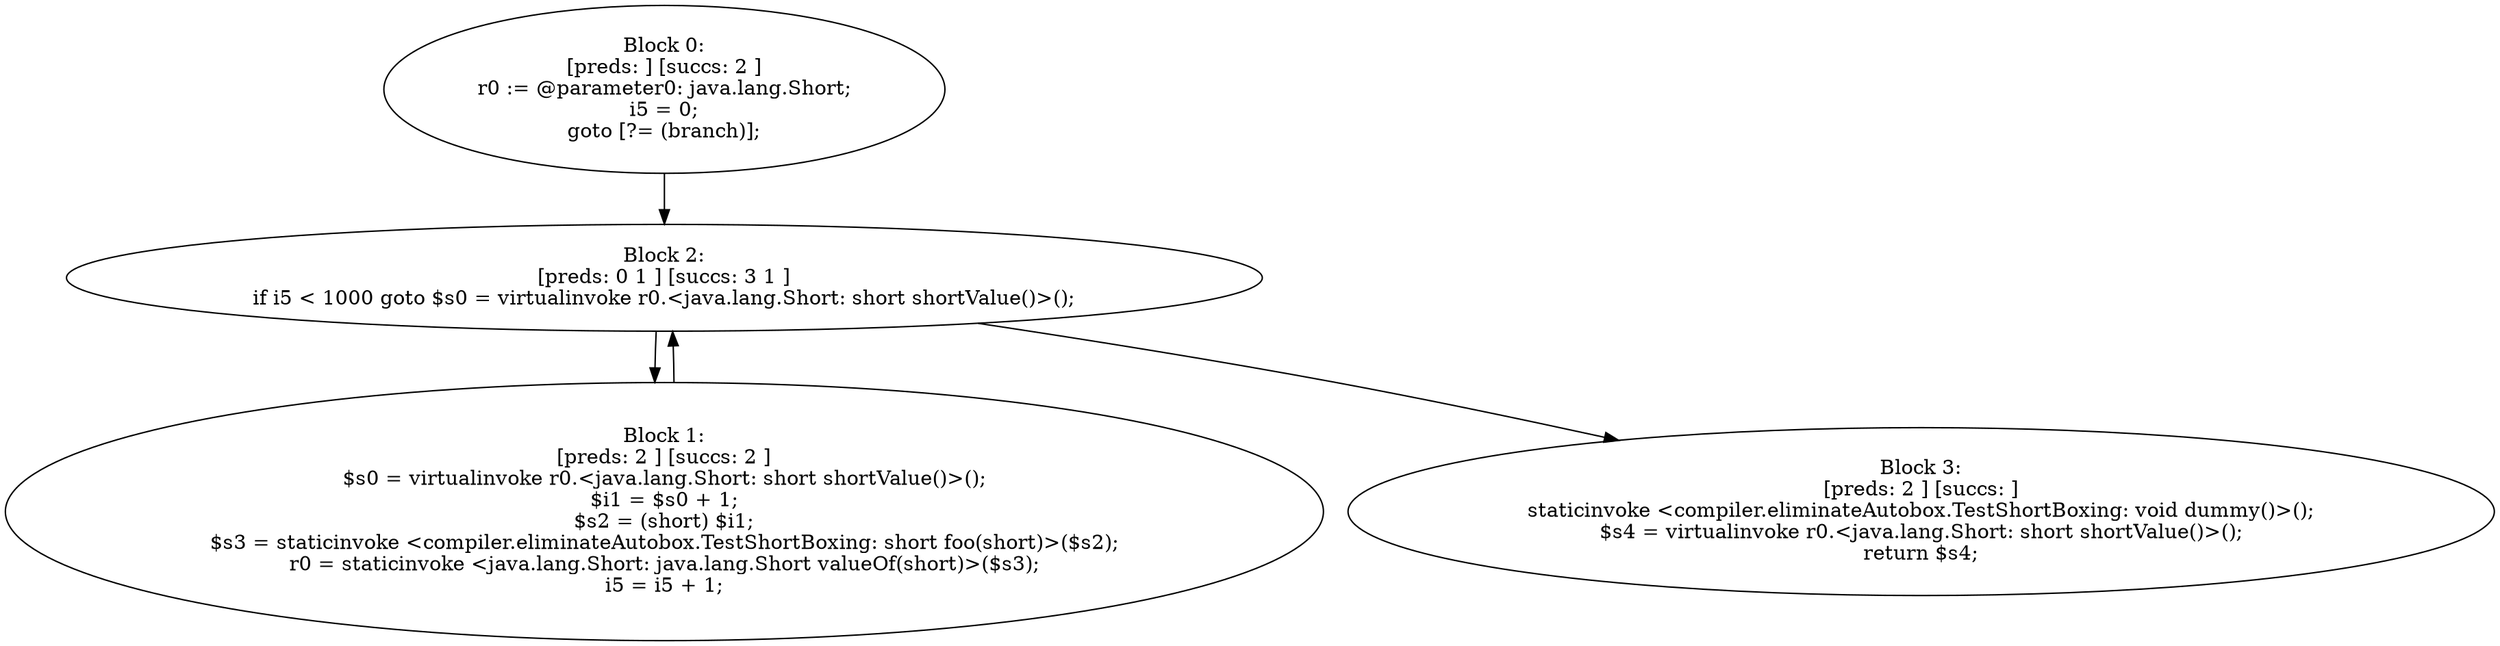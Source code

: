digraph "unitGraph" {
    "Block 0:
[preds: ] [succs: 2 ]
r0 := @parameter0: java.lang.Short;
i5 = 0;
goto [?= (branch)];
"
    "Block 1:
[preds: 2 ] [succs: 2 ]
$s0 = virtualinvoke r0.<java.lang.Short: short shortValue()>();
$i1 = $s0 + 1;
$s2 = (short) $i1;
$s3 = staticinvoke <compiler.eliminateAutobox.TestShortBoxing: short foo(short)>($s2);
r0 = staticinvoke <java.lang.Short: java.lang.Short valueOf(short)>($s3);
i5 = i5 + 1;
"
    "Block 2:
[preds: 0 1 ] [succs: 3 1 ]
if i5 < 1000 goto $s0 = virtualinvoke r0.<java.lang.Short: short shortValue()>();
"
    "Block 3:
[preds: 2 ] [succs: ]
staticinvoke <compiler.eliminateAutobox.TestShortBoxing: void dummy()>();
$s4 = virtualinvoke r0.<java.lang.Short: short shortValue()>();
return $s4;
"
    "Block 0:
[preds: ] [succs: 2 ]
r0 := @parameter0: java.lang.Short;
i5 = 0;
goto [?= (branch)];
"->"Block 2:
[preds: 0 1 ] [succs: 3 1 ]
if i5 < 1000 goto $s0 = virtualinvoke r0.<java.lang.Short: short shortValue()>();
";
    "Block 1:
[preds: 2 ] [succs: 2 ]
$s0 = virtualinvoke r0.<java.lang.Short: short shortValue()>();
$i1 = $s0 + 1;
$s2 = (short) $i1;
$s3 = staticinvoke <compiler.eliminateAutobox.TestShortBoxing: short foo(short)>($s2);
r0 = staticinvoke <java.lang.Short: java.lang.Short valueOf(short)>($s3);
i5 = i5 + 1;
"->"Block 2:
[preds: 0 1 ] [succs: 3 1 ]
if i5 < 1000 goto $s0 = virtualinvoke r0.<java.lang.Short: short shortValue()>();
";
    "Block 2:
[preds: 0 1 ] [succs: 3 1 ]
if i5 < 1000 goto $s0 = virtualinvoke r0.<java.lang.Short: short shortValue()>();
"->"Block 3:
[preds: 2 ] [succs: ]
staticinvoke <compiler.eliminateAutobox.TestShortBoxing: void dummy()>();
$s4 = virtualinvoke r0.<java.lang.Short: short shortValue()>();
return $s4;
";
    "Block 2:
[preds: 0 1 ] [succs: 3 1 ]
if i5 < 1000 goto $s0 = virtualinvoke r0.<java.lang.Short: short shortValue()>();
"->"Block 1:
[preds: 2 ] [succs: 2 ]
$s0 = virtualinvoke r0.<java.lang.Short: short shortValue()>();
$i1 = $s0 + 1;
$s2 = (short) $i1;
$s3 = staticinvoke <compiler.eliminateAutobox.TestShortBoxing: short foo(short)>($s2);
r0 = staticinvoke <java.lang.Short: java.lang.Short valueOf(short)>($s3);
i5 = i5 + 1;
";
}
